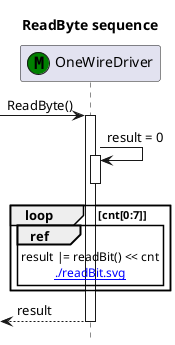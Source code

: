 @startuml

hide footbox

title ReadByte sequence

participant "OneWireDriver" as ModuleOneWireDriver<<M,Green>>[[../Class/OneWireDriver.svg]]



-> ModuleOneWireDriver : ReadByte()
  activate ModuleOneWireDriver

ModuleOneWireDriver -> ModuleOneWireDriver : result = 0
  activate ModuleOneWireDriver
  deactivate ModuleOneWireDriver

loop cnt[0:7]
  ref over ModuleOneWireDriver
    result |= readBit() << cnt
    [[./readBit.svg]]
  end ref
end

<-- ModuleOneWireDriver : result
  deactivate ModuleOneWireDriver

@enduml
